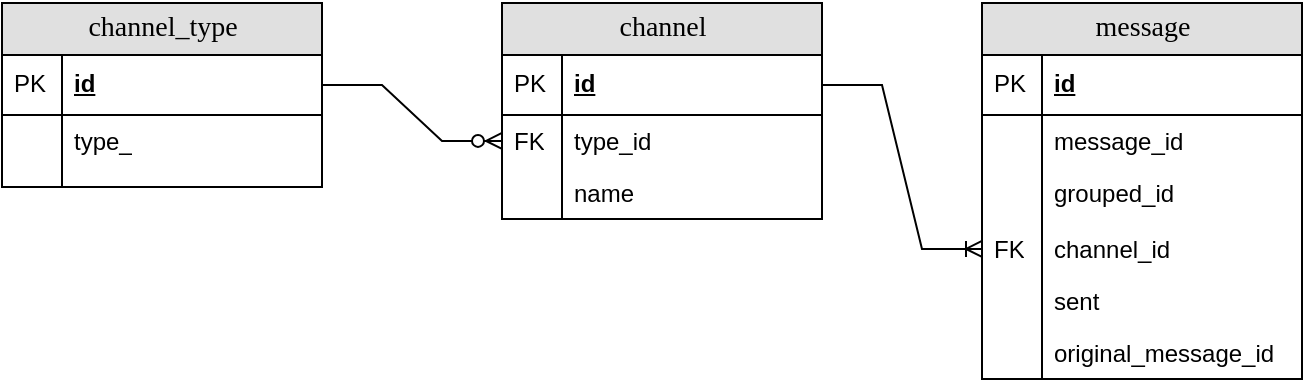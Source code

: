<mxfile version="25.0.1">
  <diagram name="Page-1" id="e56a1550-8fbb-45ad-956c-1786394a9013">
    <mxGraphModel dx="1146" dy="1711" grid="1" gridSize="10" guides="1" tooltips="1" connect="1" arrows="1" fold="1" page="1" pageScale="1" pageWidth="1100" pageHeight="850" background="none" math="0" shadow="0">
      <root>
        <mxCell id="0" />
        <mxCell id="1" parent="0" />
        <mxCell id="2e49270ec7c68f3f-80" value="channel_type" style="swimlane;html=1;fontStyle=0;childLayout=stackLayout;horizontal=1;startSize=26;fillColor=#e0e0e0;horizontalStack=0;resizeParent=1;resizeLast=0;collapsible=1;marginBottom=0;swimlaneFillColor=#ffffff;align=center;rounded=0;shadow=0;comic=0;labelBackgroundColor=none;strokeWidth=1;fontFamily=Verdana;fontSize=14" parent="1" vertex="1">
          <mxGeometry x="150" y="332.46" width="160" height="92" as="geometry" />
        </mxCell>
        <mxCell id="2e49270ec7c68f3f-81" value="id" style="shape=partialRectangle;top=0;left=0;right=0;bottom=1;html=1;align=left;verticalAlign=middle;fillColor=none;spacingLeft=34;spacingRight=4;whiteSpace=wrap;overflow=hidden;rotatable=0;points=[[0,0.5],[1,0.5]];portConstraint=eastwest;dropTarget=0;fontStyle=5;" parent="2e49270ec7c68f3f-80" vertex="1">
          <mxGeometry y="26" width="160" height="30" as="geometry" />
        </mxCell>
        <mxCell id="2e49270ec7c68f3f-82" value="PK" style="shape=partialRectangle;top=0;left=0;bottom=0;html=1;fillColor=none;align=left;verticalAlign=middle;spacingLeft=4;spacingRight=4;whiteSpace=wrap;overflow=hidden;rotatable=0;points=[];portConstraint=eastwest;part=1;" parent="2e49270ec7c68f3f-81" vertex="1" connectable="0">
          <mxGeometry width="30" height="30" as="geometry" />
        </mxCell>
        <mxCell id="2e49270ec7c68f3f-83" value="type_" style="shape=partialRectangle;top=0;left=0;right=0;bottom=0;html=1;align=left;verticalAlign=top;fillColor=none;spacingLeft=34;spacingRight=4;whiteSpace=wrap;overflow=hidden;rotatable=0;points=[[0,0.5],[1,0.5]];portConstraint=eastwest;dropTarget=0;" parent="2e49270ec7c68f3f-80" vertex="1">
          <mxGeometry y="56" width="160" height="26" as="geometry" />
        </mxCell>
        <mxCell id="2e49270ec7c68f3f-84" value="" style="shape=partialRectangle;top=0;left=0;bottom=0;html=1;fillColor=none;align=left;verticalAlign=top;spacingLeft=4;spacingRight=4;whiteSpace=wrap;overflow=hidden;rotatable=0;points=[];portConstraint=eastwest;part=1;" parent="2e49270ec7c68f3f-83" vertex="1" connectable="0">
          <mxGeometry width="30" height="26" as="geometry" />
        </mxCell>
        <mxCell id="2e49270ec7c68f3f-89" value="" style="shape=partialRectangle;top=0;left=0;right=0;bottom=0;html=1;align=left;verticalAlign=top;fillColor=none;spacingLeft=34;spacingRight=4;whiteSpace=wrap;overflow=hidden;rotatable=0;points=[[0,0.5],[1,0.5]];portConstraint=eastwest;dropTarget=0;" parent="2e49270ec7c68f3f-80" vertex="1">
          <mxGeometry y="82" width="160" height="10" as="geometry" />
        </mxCell>
        <mxCell id="2e49270ec7c68f3f-90" value="" style="shape=partialRectangle;top=0;left=0;bottom=0;html=1;fillColor=none;align=left;verticalAlign=top;spacingLeft=4;spacingRight=4;whiteSpace=wrap;overflow=hidden;rotatable=0;points=[];portConstraint=eastwest;part=1;" parent="2e49270ec7c68f3f-89" vertex="1" connectable="0">
          <mxGeometry width="30" height="10" as="geometry" />
        </mxCell>
        <mxCell id="V-rpHK0mYlsoMVliw2Le-1" value="channel" style="swimlane;html=1;fontStyle=0;childLayout=stackLayout;horizontal=1;startSize=26;fillColor=#e0e0e0;horizontalStack=0;resizeParent=1;resizeLast=0;collapsible=1;marginBottom=0;swimlaneFillColor=#ffffff;align=center;rounded=0;shadow=0;comic=0;labelBackgroundColor=none;strokeWidth=1;fontFamily=Verdana;fontSize=14" vertex="1" parent="1">
          <mxGeometry x="400" y="332.46" width="160" height="108" as="geometry" />
        </mxCell>
        <mxCell id="V-rpHK0mYlsoMVliw2Le-2" value="id" style="shape=partialRectangle;top=0;left=0;right=0;bottom=1;html=1;align=left;verticalAlign=middle;fillColor=none;spacingLeft=34;spacingRight=4;whiteSpace=wrap;overflow=hidden;rotatable=0;points=[[0,0.5],[1,0.5]];portConstraint=eastwest;dropTarget=0;fontStyle=5;" vertex="1" parent="V-rpHK0mYlsoMVliw2Le-1">
          <mxGeometry y="26" width="160" height="30" as="geometry" />
        </mxCell>
        <mxCell id="V-rpHK0mYlsoMVliw2Le-3" value="PK" style="shape=partialRectangle;top=0;left=0;bottom=0;html=1;fillColor=none;align=left;verticalAlign=middle;spacingLeft=4;spacingRight=4;whiteSpace=wrap;overflow=hidden;rotatable=0;points=[];portConstraint=eastwest;part=1;" vertex="1" connectable="0" parent="V-rpHK0mYlsoMVliw2Le-2">
          <mxGeometry width="30" height="30" as="geometry" />
        </mxCell>
        <mxCell id="V-rpHK0mYlsoMVliw2Le-4" value="type_id" style="shape=partialRectangle;top=0;left=0;right=0;bottom=0;html=1;align=left;verticalAlign=top;fillColor=none;spacingLeft=34;spacingRight=4;whiteSpace=wrap;overflow=hidden;rotatable=0;points=[[0,0.5],[1,0.5]];portConstraint=eastwest;dropTarget=0;" vertex="1" parent="V-rpHK0mYlsoMVliw2Le-1">
          <mxGeometry y="56" width="160" height="26" as="geometry" />
        </mxCell>
        <mxCell id="V-rpHK0mYlsoMVliw2Le-5" value="FK" style="shape=partialRectangle;top=0;left=0;bottom=0;html=1;fillColor=none;align=left;verticalAlign=top;spacingLeft=4;spacingRight=4;whiteSpace=wrap;overflow=hidden;rotatable=0;points=[];portConstraint=eastwest;part=1;" vertex="1" connectable="0" parent="V-rpHK0mYlsoMVliw2Le-4">
          <mxGeometry width="30" height="26" as="geometry" />
        </mxCell>
        <mxCell id="V-rpHK0mYlsoMVliw2Le-8" value="name" style="shape=partialRectangle;top=0;left=0;right=0;bottom=0;html=1;align=left;verticalAlign=top;fillColor=none;spacingLeft=34;spacingRight=4;whiteSpace=wrap;overflow=hidden;rotatable=0;points=[[0,0.5],[1,0.5]];portConstraint=eastwest;dropTarget=0;" vertex="1" parent="V-rpHK0mYlsoMVliw2Le-1">
          <mxGeometry y="82" width="160" height="26" as="geometry" />
        </mxCell>
        <mxCell id="V-rpHK0mYlsoMVliw2Le-9" value="" style="shape=partialRectangle;top=0;left=0;bottom=0;html=1;fillColor=none;align=left;verticalAlign=top;spacingLeft=4;spacingRight=4;whiteSpace=wrap;overflow=hidden;rotatable=0;points=[];portConstraint=eastwest;part=1;" vertex="1" connectable="0" parent="V-rpHK0mYlsoMVliw2Le-8">
          <mxGeometry width="30" height="26" as="geometry" />
        </mxCell>
        <mxCell id="V-rpHK0mYlsoMVliw2Le-10" value="message" style="swimlane;html=1;fontStyle=0;childLayout=stackLayout;horizontal=1;startSize=26;fillColor=#e0e0e0;horizontalStack=0;resizeParent=1;resizeLast=0;collapsible=1;marginBottom=0;swimlaneFillColor=#ffffff;align=center;rounded=0;shadow=0;comic=0;labelBackgroundColor=none;strokeWidth=1;fontFamily=Verdana;fontSize=14" vertex="1" parent="1">
          <mxGeometry x="640" y="332.46" width="160" height="188" as="geometry" />
        </mxCell>
        <mxCell id="V-rpHK0mYlsoMVliw2Le-11" value="id" style="shape=partialRectangle;top=0;left=0;right=0;bottom=1;html=1;align=left;verticalAlign=middle;fillColor=none;spacingLeft=34;spacingRight=4;whiteSpace=wrap;overflow=hidden;rotatable=0;points=[[0,0.5],[1,0.5]];portConstraint=eastwest;dropTarget=0;fontStyle=5;" vertex="1" parent="V-rpHK0mYlsoMVliw2Le-10">
          <mxGeometry y="26" width="160" height="30" as="geometry" />
        </mxCell>
        <mxCell id="V-rpHK0mYlsoMVliw2Le-12" value="PK" style="shape=partialRectangle;top=0;left=0;bottom=0;html=1;fillColor=none;align=left;verticalAlign=middle;spacingLeft=4;spacingRight=4;whiteSpace=wrap;overflow=hidden;rotatable=0;points=[];portConstraint=eastwest;part=1;" vertex="1" connectable="0" parent="V-rpHK0mYlsoMVliw2Le-11">
          <mxGeometry width="30" height="30" as="geometry" />
        </mxCell>
        <mxCell id="V-rpHK0mYlsoMVliw2Le-13" value="message_id" style="shape=partialRectangle;top=0;left=0;right=0;bottom=0;html=1;align=left;verticalAlign=top;fillColor=none;spacingLeft=34;spacingRight=4;whiteSpace=wrap;overflow=hidden;rotatable=0;points=[[0,0.5],[1,0.5]];portConstraint=eastwest;dropTarget=0;" vertex="1" parent="V-rpHK0mYlsoMVliw2Le-10">
          <mxGeometry y="56" width="160" height="26" as="geometry" />
        </mxCell>
        <mxCell id="V-rpHK0mYlsoMVliw2Le-14" value="" style="shape=partialRectangle;top=0;left=0;bottom=0;html=1;fillColor=none;align=left;verticalAlign=top;spacingLeft=4;spacingRight=4;whiteSpace=wrap;overflow=hidden;rotatable=0;points=[];portConstraint=eastwest;part=1;" vertex="1" connectable="0" parent="V-rpHK0mYlsoMVliw2Le-13">
          <mxGeometry width="30" height="26" as="geometry" />
        </mxCell>
        <mxCell id="V-rpHK0mYlsoMVliw2Le-15" value="grouped_id" style="shape=partialRectangle;top=0;left=0;right=0;bottom=0;html=1;align=left;verticalAlign=top;fillColor=none;spacingLeft=34;spacingRight=4;whiteSpace=wrap;overflow=hidden;rotatable=0;points=[[0,0.5],[1,0.5]];portConstraint=eastwest;dropTarget=0;" vertex="1" parent="V-rpHK0mYlsoMVliw2Le-10">
          <mxGeometry y="82" width="160" height="28" as="geometry" />
        </mxCell>
        <mxCell id="V-rpHK0mYlsoMVliw2Le-16" value="" style="shape=partialRectangle;top=0;left=0;bottom=0;html=1;fillColor=none;align=left;verticalAlign=top;spacingLeft=4;spacingRight=4;whiteSpace=wrap;overflow=hidden;rotatable=0;points=[];portConstraint=eastwest;part=1;" vertex="1" connectable="0" parent="V-rpHK0mYlsoMVliw2Le-15">
          <mxGeometry width="30" height="28" as="geometry" />
        </mxCell>
        <mxCell id="V-rpHK0mYlsoMVliw2Le-17" value="channel_id" style="shape=partialRectangle;top=0;left=0;right=0;bottom=0;html=1;align=left;verticalAlign=top;fillColor=none;spacingLeft=34;spacingRight=4;whiteSpace=wrap;overflow=hidden;rotatable=0;points=[[0,0.5],[1,0.5]];portConstraint=eastwest;dropTarget=0;" vertex="1" parent="V-rpHK0mYlsoMVliw2Le-10">
          <mxGeometry y="110" width="160" height="26" as="geometry" />
        </mxCell>
        <mxCell id="V-rpHK0mYlsoMVliw2Le-18" value="FK" style="shape=partialRectangle;top=0;left=0;bottom=0;html=1;fillColor=none;align=left;verticalAlign=top;spacingLeft=4;spacingRight=4;whiteSpace=wrap;overflow=hidden;rotatable=0;points=[];portConstraint=eastwest;part=1;" vertex="1" connectable="0" parent="V-rpHK0mYlsoMVliw2Le-17">
          <mxGeometry width="30" height="26" as="geometry" />
        </mxCell>
        <mxCell id="V-rpHK0mYlsoMVliw2Le-19" value="sent" style="shape=partialRectangle;top=0;left=0;right=0;bottom=0;html=1;align=left;verticalAlign=top;fillColor=none;spacingLeft=34;spacingRight=4;whiteSpace=wrap;overflow=hidden;rotatable=0;points=[[0,0.5],[1,0.5]];portConstraint=eastwest;dropTarget=0;" vertex="1" parent="V-rpHK0mYlsoMVliw2Le-10">
          <mxGeometry y="136" width="160" height="26" as="geometry" />
        </mxCell>
        <mxCell id="V-rpHK0mYlsoMVliw2Le-20" value="" style="shape=partialRectangle;top=0;left=0;bottom=0;html=1;fillColor=none;align=left;verticalAlign=top;spacingLeft=4;spacingRight=4;whiteSpace=wrap;overflow=hidden;rotatable=0;points=[];portConstraint=eastwest;part=1;" vertex="1" connectable="0" parent="V-rpHK0mYlsoMVliw2Le-19">
          <mxGeometry width="30" height="26" as="geometry" />
        </mxCell>
        <mxCell id="V-rpHK0mYlsoMVliw2Le-21" value="original_message_id" style="shape=partialRectangle;top=0;left=0;right=0;bottom=0;html=1;align=left;verticalAlign=top;fillColor=none;spacingLeft=34;spacingRight=4;whiteSpace=wrap;overflow=hidden;rotatable=0;points=[[0,0.5],[1,0.5]];portConstraint=eastwest;dropTarget=0;" vertex="1" parent="V-rpHK0mYlsoMVliw2Le-10">
          <mxGeometry y="162" width="160" height="26" as="geometry" />
        </mxCell>
        <mxCell id="V-rpHK0mYlsoMVliw2Le-22" value="" style="shape=partialRectangle;top=0;left=0;bottom=0;html=1;fillColor=none;align=left;verticalAlign=top;spacingLeft=4;spacingRight=4;whiteSpace=wrap;overflow=hidden;rotatable=0;points=[];portConstraint=eastwest;part=1;" vertex="1" connectable="0" parent="V-rpHK0mYlsoMVliw2Le-21">
          <mxGeometry width="30" height="26" as="geometry" />
        </mxCell>
        <mxCell id="V-rpHK0mYlsoMVliw2Le-23" value="" style="edgeStyle=entityRelationEdgeStyle;fontSize=12;html=1;endArrow=ERzeroToMany;endFill=1;rounded=0;exitX=1;exitY=0.5;exitDx=0;exitDy=0;entryX=0;entryY=0.5;entryDx=0;entryDy=0;" edge="1" parent="1" source="2e49270ec7c68f3f-81" target="V-rpHK0mYlsoMVliw2Le-4">
          <mxGeometry width="100" height="100" relative="1" as="geometry">
            <mxPoint x="360" y="552.46" as="sourcePoint" />
            <mxPoint x="460" y="452.46" as="targetPoint" />
          </mxGeometry>
        </mxCell>
        <mxCell id="V-rpHK0mYlsoMVliw2Le-25" value="" style="edgeStyle=entityRelationEdgeStyle;fontSize=12;html=1;endArrow=ERoneToMany;rounded=0;exitX=1;exitY=0.5;exitDx=0;exitDy=0;entryX=0;entryY=0.5;entryDx=0;entryDy=0;" edge="1" parent="1" source="V-rpHK0mYlsoMVliw2Le-2" target="V-rpHK0mYlsoMVliw2Le-17">
          <mxGeometry width="100" height="100" relative="1" as="geometry">
            <mxPoint x="580" y="444.46" as="sourcePoint" />
            <mxPoint x="660" y="432.46" as="targetPoint" />
          </mxGeometry>
        </mxCell>
      </root>
    </mxGraphModel>
  </diagram>
</mxfile>

